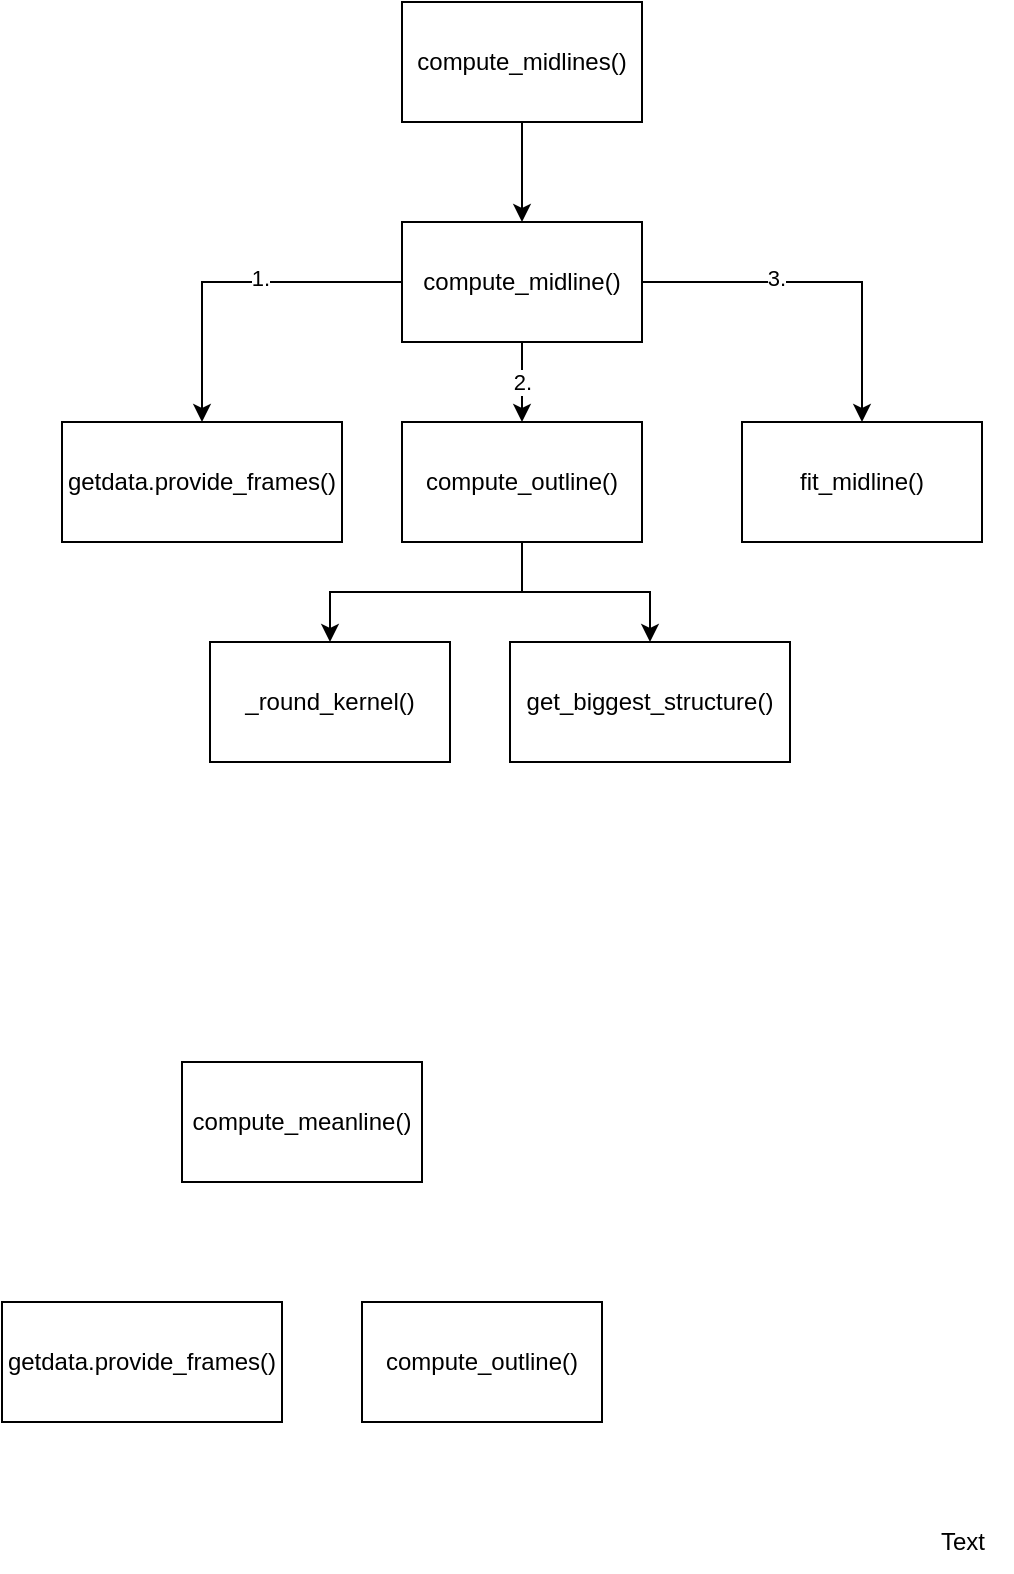<mxfile version="21.1.2" type="device">
  <diagram name="Page-1" id="k3_Jepat2nicEMcFuZk0">
    <mxGraphModel dx="1426" dy="878" grid="1" gridSize="10" guides="1" tooltips="1" connect="1" arrows="1" fold="1" page="1" pageScale="1" pageWidth="827" pageHeight="1169" math="0" shadow="0">
      <root>
        <mxCell id="0" />
        <mxCell id="1" parent="0" />
        <mxCell id="rUQo61fBBqWlgOsRWLes-19" style="edgeStyle=orthogonalEdgeStyle;rounded=0;orthogonalLoop=1;jettySize=auto;html=1;" parent="1" source="rUQo61fBBqWlgOsRWLes-1" target="rUQo61fBBqWlgOsRWLes-2" edge="1">
          <mxGeometry relative="1" as="geometry" />
        </mxCell>
        <mxCell id="rUQo61fBBqWlgOsRWLes-1" value="compute_midlines()" style="rounded=0;whiteSpace=wrap;html=1;" parent="1" vertex="1">
          <mxGeometry x="220" y="130" width="120" height="60" as="geometry" />
        </mxCell>
        <mxCell id="rUQo61fBBqWlgOsRWLes-14" style="edgeStyle=orthogonalEdgeStyle;rounded=0;orthogonalLoop=1;jettySize=auto;html=1;" parent="1" source="rUQo61fBBqWlgOsRWLes-2" target="rUQo61fBBqWlgOsRWLes-13" edge="1">
          <mxGeometry relative="1" as="geometry" />
        </mxCell>
        <mxCell id="rUQo61fBBqWlgOsRWLes-17" value="1." style="edgeLabel;html=1;align=center;verticalAlign=middle;resizable=0;points=[];" parent="rUQo61fBBqWlgOsRWLes-14" vertex="1" connectable="0">
          <mxGeometry x="-0.165" y="-2" relative="1" as="geometry">
            <mxPoint as="offset" />
          </mxGeometry>
        </mxCell>
        <mxCell id="rUQo61fBBqWlgOsRWLes-15" value="2." style="edgeStyle=orthogonalEdgeStyle;rounded=0;orthogonalLoop=1;jettySize=auto;html=1;" parent="1" source="rUQo61fBBqWlgOsRWLes-2" target="rUQo61fBBqWlgOsRWLes-3" edge="1">
          <mxGeometry relative="1" as="geometry" />
        </mxCell>
        <mxCell id="rUQo61fBBqWlgOsRWLes-16" style="edgeStyle=orthogonalEdgeStyle;rounded=0;orthogonalLoop=1;jettySize=auto;html=1;" parent="1" source="rUQo61fBBqWlgOsRWLes-2" target="rUQo61fBBqWlgOsRWLes-4" edge="1">
          <mxGeometry relative="1" as="geometry" />
        </mxCell>
        <mxCell id="rUQo61fBBqWlgOsRWLes-18" value="3." style="edgeLabel;html=1;align=center;verticalAlign=middle;resizable=0;points=[];" parent="rUQo61fBBqWlgOsRWLes-16" vertex="1" connectable="0">
          <mxGeometry x="-0.256" y="2" relative="1" as="geometry">
            <mxPoint as="offset" />
          </mxGeometry>
        </mxCell>
        <mxCell id="rUQo61fBBqWlgOsRWLes-2" value="compute_midline()" style="rounded=0;whiteSpace=wrap;html=1;" parent="1" vertex="1">
          <mxGeometry x="220" y="240" width="120" height="60" as="geometry" />
        </mxCell>
        <mxCell id="rUQo61fBBqWlgOsRWLes-11" style="edgeStyle=orthogonalEdgeStyle;rounded=0;orthogonalLoop=1;jettySize=auto;html=1;" parent="1" source="rUQo61fBBqWlgOsRWLes-3" target="rUQo61fBBqWlgOsRWLes-6" edge="1">
          <mxGeometry relative="1" as="geometry" />
        </mxCell>
        <mxCell id="rUQo61fBBqWlgOsRWLes-12" style="edgeStyle=orthogonalEdgeStyle;rounded=0;orthogonalLoop=1;jettySize=auto;html=1;" parent="1" source="rUQo61fBBqWlgOsRWLes-3" target="rUQo61fBBqWlgOsRWLes-7" edge="1">
          <mxGeometry relative="1" as="geometry" />
        </mxCell>
        <mxCell id="rUQo61fBBqWlgOsRWLes-3" value="compute_outline()" style="rounded=0;whiteSpace=wrap;html=1;" parent="1" vertex="1">
          <mxGeometry x="220" y="340" width="120" height="60" as="geometry" />
        </mxCell>
        <mxCell id="rUQo61fBBqWlgOsRWLes-4" value="fit_midline()" style="rounded=0;whiteSpace=wrap;html=1;" parent="1" vertex="1">
          <mxGeometry x="390" y="340" width="120" height="60" as="geometry" />
        </mxCell>
        <mxCell id="rUQo61fBBqWlgOsRWLes-6" value="_round_kernel()" style="rounded=0;whiteSpace=wrap;html=1;" parent="1" vertex="1">
          <mxGeometry x="124" y="450" width="120" height="60" as="geometry" />
        </mxCell>
        <mxCell id="rUQo61fBBqWlgOsRWLes-7" value="get_biggest_structure()" style="rounded=0;whiteSpace=wrap;html=1;" parent="1" vertex="1">
          <mxGeometry x="274" y="450" width="140" height="60" as="geometry" />
        </mxCell>
        <mxCell id="rUQo61fBBqWlgOsRWLes-13" value="getdata.provide_frames()" style="rounded=0;whiteSpace=wrap;html=1;" parent="1" vertex="1">
          <mxGeometry x="50" y="340" width="140" height="60" as="geometry" />
        </mxCell>
        <mxCell id="rUQo61fBBqWlgOsRWLes-21" value="compute_meanline()" style="rounded=0;whiteSpace=wrap;html=1;" parent="1" vertex="1">
          <mxGeometry x="110" y="660" width="120" height="60" as="geometry" />
        </mxCell>
        <mxCell id="rUQo61fBBqWlgOsRWLes-22" value="getdata.provide_frames()" style="rounded=0;whiteSpace=wrap;html=1;" parent="1" vertex="1">
          <mxGeometry x="20" y="780" width="140" height="60" as="geometry" />
        </mxCell>
        <mxCell id="XyDY078uHaeMJV-gTdXd-2" value="compute_outline()" style="rounded=0;whiteSpace=wrap;html=1;" vertex="1" parent="1">
          <mxGeometry x="200" y="780" width="120" height="60" as="geometry" />
        </mxCell>
        <mxCell id="XyDY078uHaeMJV-gTdXd-3" value="Text" style="text;html=1;align=center;verticalAlign=middle;resizable=0;points=[];autosize=1;strokeColor=none;fillColor=none;" vertex="1" parent="1">
          <mxGeometry x="475" y="885" width="50" height="30" as="geometry" />
        </mxCell>
      </root>
    </mxGraphModel>
  </diagram>
</mxfile>
